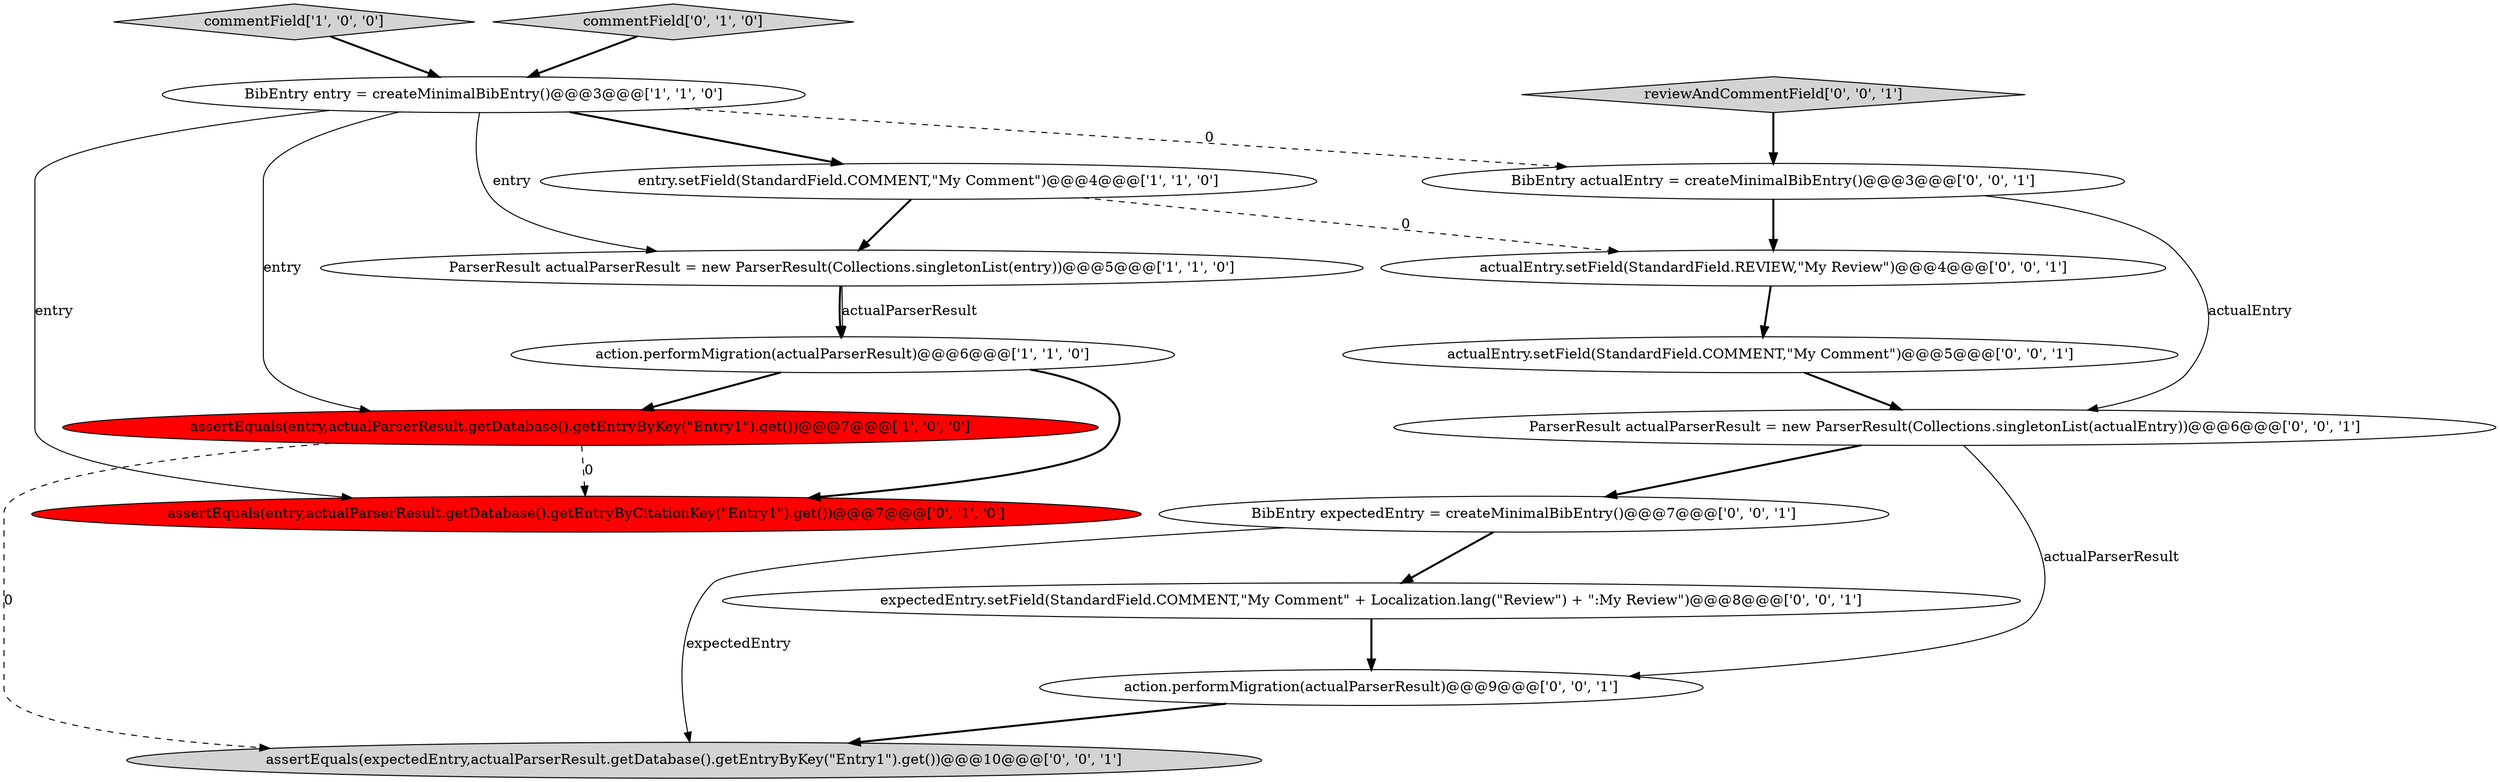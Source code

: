 digraph {
4 [style = filled, label = "assertEquals(entry,actualParserResult.getDatabase().getEntryByKey(\"Entry1\").get())@@@7@@@['1', '0', '0']", fillcolor = red, shape = ellipse image = "AAA1AAABBB1BBB"];
1 [style = filled, label = "commentField['1', '0', '0']", fillcolor = lightgray, shape = diamond image = "AAA0AAABBB1BBB"];
9 [style = filled, label = "action.performMigration(actualParserResult)@@@9@@@['0', '0', '1']", fillcolor = white, shape = ellipse image = "AAA0AAABBB3BBB"];
0 [style = filled, label = "ParserResult actualParserResult = new ParserResult(Collections.singletonList(entry))@@@5@@@['1', '1', '0']", fillcolor = white, shape = ellipse image = "AAA0AAABBB1BBB"];
11 [style = filled, label = "assertEquals(expectedEntry,actualParserResult.getDatabase().getEntryByKey(\"Entry1\").get())@@@10@@@['0', '0', '1']", fillcolor = lightgray, shape = ellipse image = "AAA0AAABBB3BBB"];
12 [style = filled, label = "actualEntry.setField(StandardField.COMMENT,\"My Comment\")@@@5@@@['0', '0', '1']", fillcolor = white, shape = ellipse image = "AAA0AAABBB3BBB"];
5 [style = filled, label = "BibEntry entry = createMinimalBibEntry()@@@3@@@['1', '1', '0']", fillcolor = white, shape = ellipse image = "AAA0AAABBB1BBB"];
3 [style = filled, label = "entry.setField(StandardField.COMMENT,\"My Comment\")@@@4@@@['1', '1', '0']", fillcolor = white, shape = ellipse image = "AAA0AAABBB1BBB"];
14 [style = filled, label = "ParserResult actualParserResult = new ParserResult(Collections.singletonList(actualEntry))@@@6@@@['0', '0', '1']", fillcolor = white, shape = ellipse image = "AAA0AAABBB3BBB"];
8 [style = filled, label = "expectedEntry.setField(StandardField.COMMENT,\"My Comment\" + Localization.lang(\"Review\") + \":My Review\")@@@8@@@['0', '0', '1']", fillcolor = white, shape = ellipse image = "AAA0AAABBB3BBB"];
13 [style = filled, label = "actualEntry.setField(StandardField.REVIEW,\"My Review\")@@@4@@@['0', '0', '1']", fillcolor = white, shape = ellipse image = "AAA0AAABBB3BBB"];
15 [style = filled, label = "BibEntry expectedEntry = createMinimalBibEntry()@@@7@@@['0', '0', '1']", fillcolor = white, shape = ellipse image = "AAA0AAABBB3BBB"];
6 [style = filled, label = "commentField['0', '1', '0']", fillcolor = lightgray, shape = diamond image = "AAA0AAABBB2BBB"];
16 [style = filled, label = "BibEntry actualEntry = createMinimalBibEntry()@@@3@@@['0', '0', '1']", fillcolor = white, shape = ellipse image = "AAA0AAABBB3BBB"];
2 [style = filled, label = "action.performMigration(actualParserResult)@@@6@@@['1', '1', '0']", fillcolor = white, shape = ellipse image = "AAA0AAABBB1BBB"];
7 [style = filled, label = "assertEquals(entry,actualParserResult.getDatabase().getEntryByCitationKey(\"Entry1\").get())@@@7@@@['0', '1', '0']", fillcolor = red, shape = ellipse image = "AAA1AAABBB2BBB"];
10 [style = filled, label = "reviewAndCommentField['0', '0', '1']", fillcolor = lightgray, shape = diamond image = "AAA0AAABBB3BBB"];
1->5 [style = bold, label=""];
5->3 [style = bold, label=""];
14->9 [style = solid, label="actualParserResult"];
16->13 [style = bold, label=""];
9->11 [style = bold, label=""];
5->4 [style = solid, label="entry"];
0->2 [style = bold, label=""];
15->11 [style = solid, label="expectedEntry"];
3->13 [style = dashed, label="0"];
2->4 [style = bold, label=""];
3->0 [style = bold, label=""];
5->16 [style = dashed, label="0"];
6->5 [style = bold, label=""];
13->12 [style = bold, label=""];
10->16 [style = bold, label=""];
4->7 [style = dashed, label="0"];
12->14 [style = bold, label=""];
8->9 [style = bold, label=""];
14->15 [style = bold, label=""];
0->2 [style = solid, label="actualParserResult"];
2->7 [style = bold, label=""];
4->11 [style = dashed, label="0"];
5->0 [style = solid, label="entry"];
15->8 [style = bold, label=""];
5->7 [style = solid, label="entry"];
16->14 [style = solid, label="actualEntry"];
}
